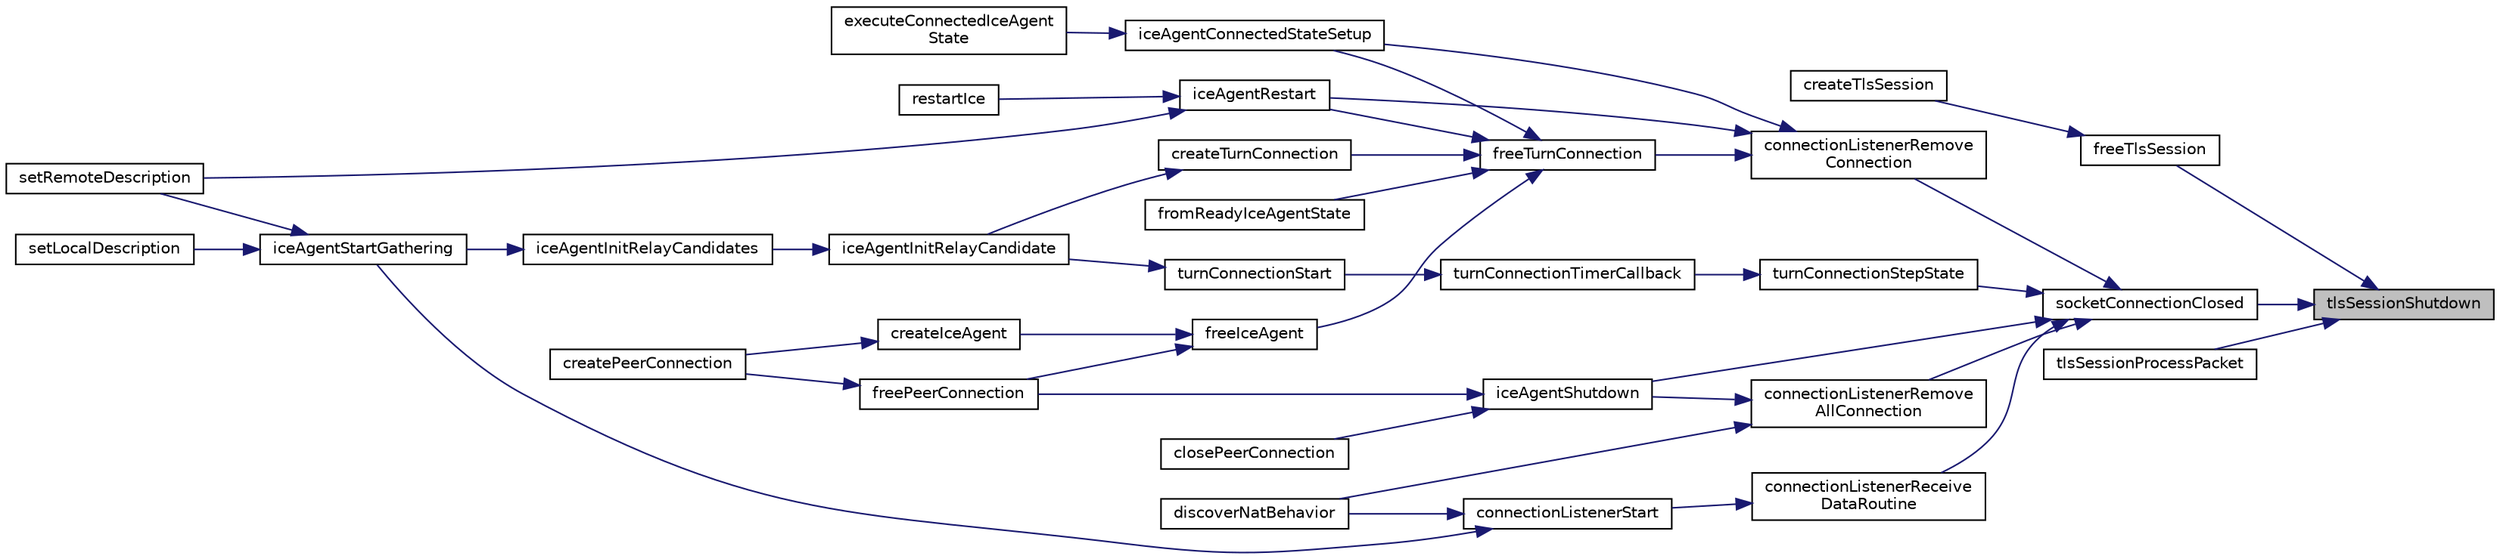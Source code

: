 digraph "tlsSessionShutdown"
{
 // LATEX_PDF_SIZE
  edge [fontname="Helvetica",fontsize="10",labelfontname="Helvetica",labelfontsize="10"];
  node [fontname="Helvetica",fontsize="10",shape=record];
  rankdir="RL";
  Node1 [label="tlsSessionShutdown",height=0.2,width=0.4,color="black", fillcolor="grey75", style="filled", fontcolor="black",tooltip=" "];
  Node1 -> Node2 [dir="back",color="midnightblue",fontsize="10",style="solid",fontname="Helvetica"];
  Node2 [label="freeTlsSession",height=0.2,width=0.4,color="black", fillcolor="white", style="filled",URL="$Tls__mbedtls_8c.html#aa94c64c8b1c8378f85d7081459ec9425",tooltip=" "];
  Node2 -> Node3 [dir="back",color="midnightblue",fontsize="10",style="solid",fontname="Helvetica"];
  Node3 [label="createTlsSession",height=0.2,width=0.4,color="black", fillcolor="white", style="filled",URL="$Tls__mbedtls_8c.html#a0f345e7d94587cd9aa82d7f91fbe263c",tooltip=" "];
  Node1 -> Node4 [dir="back",color="midnightblue",fontsize="10",style="solid",fontname="Helvetica"];
  Node4 [label="socketConnectionClosed",height=0.2,width=0.4,color="black", fillcolor="white", style="filled",URL="$SocketConnection_8h.html#abb60c787729c65e42e2de76856df9b5e",tooltip=" "];
  Node4 -> Node5 [dir="back",color="midnightblue",fontsize="10",style="solid",fontname="Helvetica"];
  Node5 [label="connectionListenerReceive\lDataRoutine",height=0.2,width=0.4,color="black", fillcolor="white", style="filled",URL="$ConnectionListener_8h.html#ad4b0c7229cc56aa8bc3eaef7d75c2ab7",tooltip=" "];
  Node5 -> Node6 [dir="back",color="midnightblue",fontsize="10",style="solid",fontname="Helvetica"];
  Node6 [label="connectionListenerStart",height=0.2,width=0.4,color="black", fillcolor="white", style="filled",URL="$ConnectionListener_8h.html#af99a43457548917a4ca6017eaa1c4470",tooltip=" "];
  Node6 -> Node7 [dir="back",color="midnightblue",fontsize="10",style="solid",fontname="Helvetica"];
  Node7 [label="discoverNatBehavior",height=0.2,width=0.4,color="black", fillcolor="white", style="filled",URL="$group__PublicMemberFunctions.html#ga6c4139787f87c307c2033b51d65284ce",tooltip="Use the process described in https://tools.ietf.org/html/rfc5780#section-4.3 to discover NAT behavior..."];
  Node6 -> Node8 [dir="back",color="midnightblue",fontsize="10",style="solid",fontname="Helvetica"];
  Node8 [label="iceAgentStartGathering",height=0.2,width=0.4,color="black", fillcolor="white", style="filled",URL="$IceAgent_8h.html#aaedcdc437dc6d6753a438f7c5ddf0c7c",tooltip=" "];
  Node8 -> Node9 [dir="back",color="midnightblue",fontsize="10",style="solid",fontname="Helvetica"];
  Node9 [label="setLocalDescription",height=0.2,width=0.4,color="black", fillcolor="white", style="filled",URL="$group__PublicMemberFunctions.html#ga060e71a4e33e0b7a8087317d4839fa8a",tooltip="Instructs the RtcPeerConnection to apply the supplied RtcSessionDescriptionInit as the local descript..."];
  Node8 -> Node10 [dir="back",color="midnightblue",fontsize="10",style="solid",fontname="Helvetica"];
  Node10 [label="setRemoteDescription",height=0.2,width=0.4,color="black", fillcolor="white", style="filled",URL="$group__PublicMemberFunctions.html#ga4378f3c6aec4d69c647c46852bdfe6ed",tooltip="Instructs the RtcPeerConnection to apply the supplied RtcSessionDescriptionInit as the remote descrip..."];
  Node4 -> Node11 [dir="back",color="midnightblue",fontsize="10",style="solid",fontname="Helvetica"];
  Node11 [label="connectionListenerRemove\lAllConnection",height=0.2,width=0.4,color="black", fillcolor="white", style="filled",URL="$ConnectionListener_8h.html#a16d5019e5402a94cc6684a33583a1b9a",tooltip=" "];
  Node11 -> Node7 [dir="back",color="midnightblue",fontsize="10",style="solid",fontname="Helvetica"];
  Node11 -> Node12 [dir="back",color="midnightblue",fontsize="10",style="solid",fontname="Helvetica"];
  Node12 [label="iceAgentShutdown",height=0.2,width=0.4,color="black", fillcolor="white", style="filled",URL="$IceAgent_8h.html#a3fc8eda4a254a7c26c3c0ae36dff28b7",tooltip=" "];
  Node12 -> Node13 [dir="back",color="midnightblue",fontsize="10",style="solid",fontname="Helvetica"];
  Node13 [label="closePeerConnection",height=0.2,width=0.4,color="black", fillcolor="white", style="filled",URL="$group__PublicMemberFunctions.html#ga9babad6ea2bc9bb97279c7034697375a",tooltip="Close the underlying DTLS session and IceAgent connection. Trigger RtcOnConnectionStateChange to RTC_..."];
  Node12 -> Node14 [dir="back",color="midnightblue",fontsize="10",style="solid",fontname="Helvetica"];
  Node14 [label="freePeerConnection",height=0.2,width=0.4,color="black", fillcolor="white", style="filled",URL="$group__PublicMemberFunctions.html#ga433b1bd125e7f221bcdad97a2a0e8949",tooltip="Free a RtcPeerConnection."];
  Node14 -> Node15 [dir="back",color="midnightblue",fontsize="10",style="solid",fontname="Helvetica"];
  Node15 [label="createPeerConnection",height=0.2,width=0.4,color="black", fillcolor="white", style="filled",URL="$group__PublicMemberFunctions.html#gada972c66438c7e7c82e1db0cfe2b2640",tooltip=" "];
  Node4 -> Node16 [dir="back",color="midnightblue",fontsize="10",style="solid",fontname="Helvetica"];
  Node16 [label="connectionListenerRemove\lConnection",height=0.2,width=0.4,color="black", fillcolor="white", style="filled",URL="$ConnectionListener_8h.html#a93a44efadf7dbf829d9d361ad0d95905",tooltip=" "];
  Node16 -> Node17 [dir="back",color="midnightblue",fontsize="10",style="solid",fontname="Helvetica"];
  Node17 [label="freeTurnConnection",height=0.2,width=0.4,color="black", fillcolor="white", style="filled",URL="$TurnConnection_8h.html#a636cc6844b455700bc4eb56284a0c0ba",tooltip=" "];
  Node17 -> Node18 [dir="back",color="midnightblue",fontsize="10",style="solid",fontname="Helvetica"];
  Node18 [label="createTurnConnection",height=0.2,width=0.4,color="black", fillcolor="white", style="filled",URL="$TurnConnection_8h.html#a71e6fb744871a4b7929790dcf8fa7ffc",tooltip=" "];
  Node18 -> Node19 [dir="back",color="midnightblue",fontsize="10",style="solid",fontname="Helvetica"];
  Node19 [label="iceAgentInitRelayCandidate",height=0.2,width=0.4,color="black", fillcolor="white", style="filled",URL="$IceAgent_8h.html#a16f8a3535bbc9b23cd08b98bd79e49b4",tooltip=" "];
  Node19 -> Node20 [dir="back",color="midnightblue",fontsize="10",style="solid",fontname="Helvetica"];
  Node20 [label="iceAgentInitRelayCandidates",height=0.2,width=0.4,color="black", fillcolor="white", style="filled",URL="$IceAgent_8h.html#a90515bdf78b9dec41ee9c9d579da0045",tooltip=" "];
  Node20 -> Node8 [dir="back",color="midnightblue",fontsize="10",style="solid",fontname="Helvetica"];
  Node17 -> Node21 [dir="back",color="midnightblue",fontsize="10",style="solid",fontname="Helvetica"];
  Node21 [label="freeIceAgent",height=0.2,width=0.4,color="black", fillcolor="white", style="filled",URL="$IceAgent_8h.html#a2fec382692577e183d98141466cb51f7",tooltip=" "];
  Node21 -> Node22 [dir="back",color="midnightblue",fontsize="10",style="solid",fontname="Helvetica"];
  Node22 [label="createIceAgent",height=0.2,width=0.4,color="black", fillcolor="white", style="filled",URL="$IceAgent_8h.html#a8b4871fcabcb392bb37f78a0a1b129eb",tooltip=" "];
  Node22 -> Node15 [dir="back",color="midnightblue",fontsize="10",style="solid",fontname="Helvetica"];
  Node21 -> Node14 [dir="back",color="midnightblue",fontsize="10",style="solid",fontname="Helvetica"];
  Node17 -> Node23 [dir="back",color="midnightblue",fontsize="10",style="solid",fontname="Helvetica"];
  Node23 [label="fromReadyIceAgentState",height=0.2,width=0.4,color="black", fillcolor="white", style="filled",URL="$IceAgentStateMachine_8h.html#aec16a4d41bdf76f1f357d688e3fe9f80",tooltip=" "];
  Node17 -> Node24 [dir="back",color="midnightblue",fontsize="10",style="solid",fontname="Helvetica"];
  Node24 [label="iceAgentConnectedStateSetup",height=0.2,width=0.4,color="black", fillcolor="white", style="filled",URL="$IceAgent_8h.html#a1e97803ab232afca8aecc4e2f77b87ac",tooltip=" "];
  Node24 -> Node25 [dir="back",color="midnightblue",fontsize="10",style="solid",fontname="Helvetica"];
  Node25 [label="executeConnectedIceAgent\lState",height=0.2,width=0.4,color="black", fillcolor="white", style="filled",URL="$IceAgentStateMachine_8h.html#a4fddd35b881d4a51ceaad3633a0bced0",tooltip=" "];
  Node17 -> Node26 [dir="back",color="midnightblue",fontsize="10",style="solid",fontname="Helvetica"];
  Node26 [label="iceAgentRestart",height=0.2,width=0.4,color="black", fillcolor="white", style="filled",URL="$IceAgent_8h.html#aedd06d9faf8856ab8758e8c0e49796ac",tooltip=" "];
  Node26 -> Node27 [dir="back",color="midnightblue",fontsize="10",style="solid",fontname="Helvetica"];
  Node27 [label="restartIce",height=0.2,width=0.4,color="black", fillcolor="white", style="filled",URL="$group__PublicMemberFunctions.html#gade9fcbb056cb321f33890c1cf1222e64",tooltip="Instructs the RtcPeerConnection that ICE should be restarted. Subsequent calls to createOffer will cr..."];
  Node26 -> Node10 [dir="back",color="midnightblue",fontsize="10",style="solid",fontname="Helvetica"];
  Node16 -> Node24 [dir="back",color="midnightblue",fontsize="10",style="solid",fontname="Helvetica"];
  Node16 -> Node26 [dir="back",color="midnightblue",fontsize="10",style="solid",fontname="Helvetica"];
  Node4 -> Node12 [dir="back",color="midnightblue",fontsize="10",style="solid",fontname="Helvetica"];
  Node4 -> Node28 [dir="back",color="midnightblue",fontsize="10",style="solid",fontname="Helvetica"];
  Node28 [label="turnConnectionStepState",height=0.2,width=0.4,color="black", fillcolor="white", style="filled",URL="$TurnConnection_8h.html#a6a4c556b18348cd3fa9558d697573daa",tooltip=" "];
  Node28 -> Node29 [dir="back",color="midnightblue",fontsize="10",style="solid",fontname="Helvetica"];
  Node29 [label="turnConnectionTimerCallback",height=0.2,width=0.4,color="black", fillcolor="white", style="filled",URL="$TurnConnection_8h.html#a74801f6687767a6443b5edd1de9a3798",tooltip=" "];
  Node29 -> Node30 [dir="back",color="midnightblue",fontsize="10",style="solid",fontname="Helvetica"];
  Node30 [label="turnConnectionStart",height=0.2,width=0.4,color="black", fillcolor="white", style="filled",URL="$TurnConnection_8h.html#a7805d6421b4cb1f7b401f447a7b5b26a",tooltip=" "];
  Node30 -> Node19 [dir="back",color="midnightblue",fontsize="10",style="solid",fontname="Helvetica"];
  Node1 -> Node31 [dir="back",color="midnightblue",fontsize="10",style="solid",fontname="Helvetica"];
  Node31 [label="tlsSessionProcessPacket",height=0.2,width=0.4,color="black", fillcolor="white", style="filled",URL="$Tls__mbedtls_8c.html#a0e12aa367800be684668c31b7af5d01b",tooltip=" "];
}
